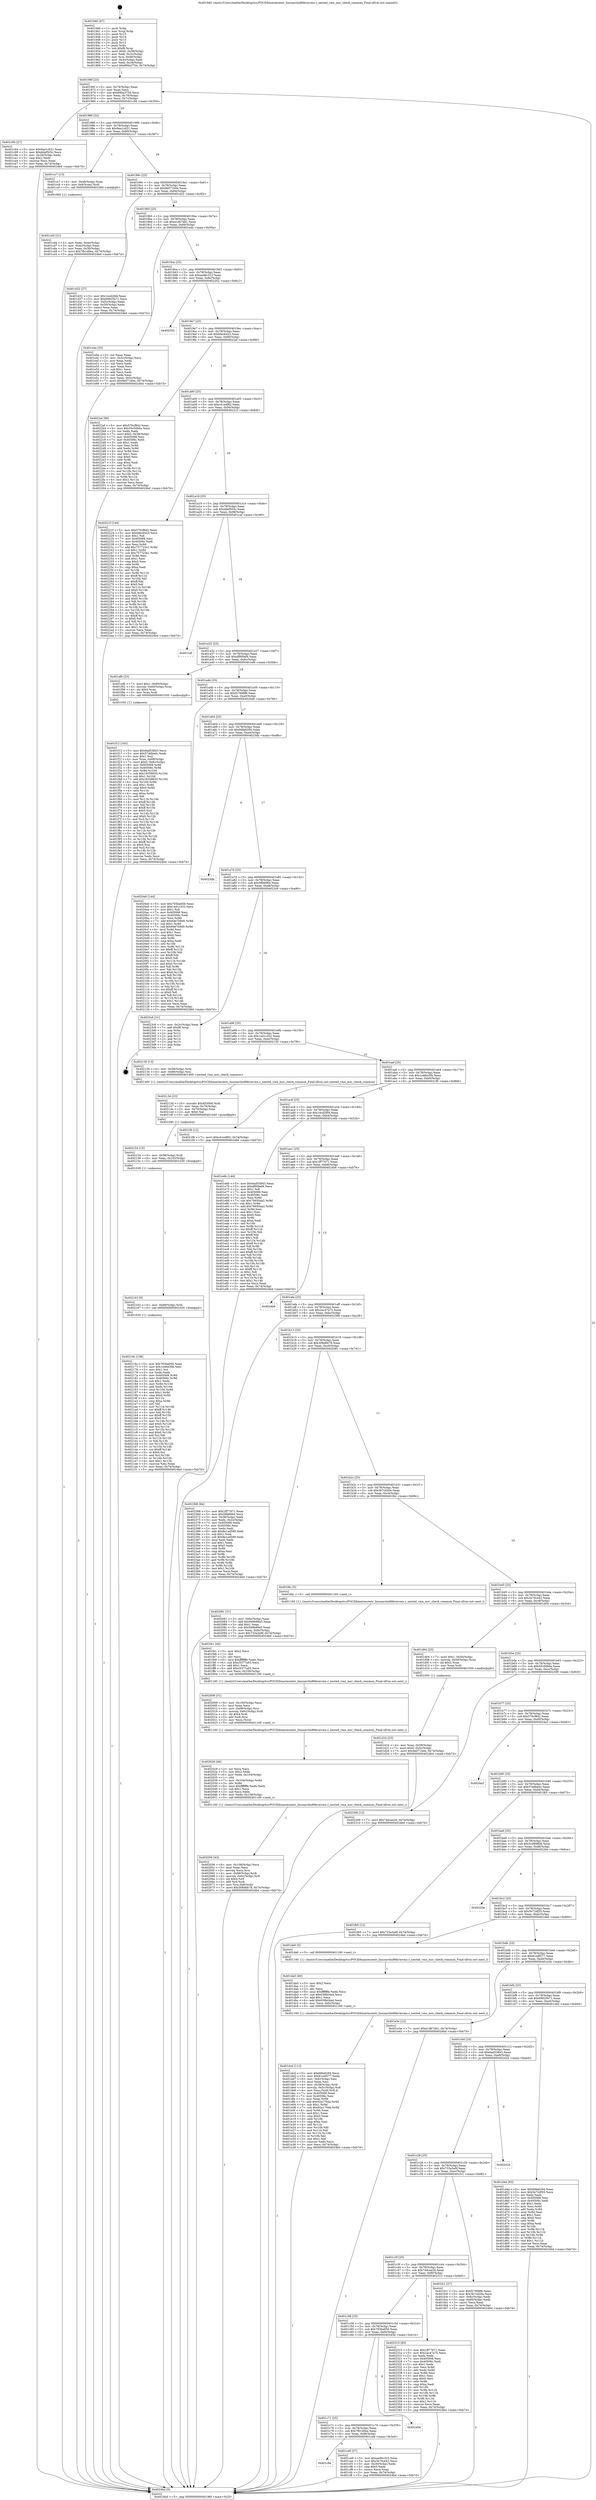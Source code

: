 digraph "0x401940" {
  label = "0x401940 (/mnt/c/Users/mathe/Desktop/tcc/POCII/binaries/extr_linuxarchx86kvmvmx.c_nested_vmx_msr_check_common_Final-ollvm.out::main(0))"
  labelloc = "t"
  node[shape=record]

  Entry [label="",width=0.3,height=0.3,shape=circle,fillcolor=black,style=filled]
  "0x40196f" [label="{
     0x40196f [23]\l
     | [instrs]\l
     &nbsp;&nbsp;0x40196f \<+3\>: mov -0x74(%rbp),%eax\l
     &nbsp;&nbsp;0x401972 \<+2\>: mov %eax,%ecx\l
     &nbsp;&nbsp;0x401974 \<+6\>: sub $0x890a3754,%ecx\l
     &nbsp;&nbsp;0x40197a \<+3\>: mov %eax,-0x78(%rbp)\l
     &nbsp;&nbsp;0x40197d \<+3\>: mov %ecx,-0x7c(%rbp)\l
     &nbsp;&nbsp;0x401980 \<+6\>: je 0000000000401c94 \<main+0x354\>\l
  }"]
  "0x401c94" [label="{
     0x401c94 [27]\l
     | [instrs]\l
     &nbsp;&nbsp;0x401c94 \<+5\>: mov $0x9aa1c621,%eax\l
     &nbsp;&nbsp;0x401c99 \<+5\>: mov $0xddef503c,%ecx\l
     &nbsp;&nbsp;0x401c9e \<+3\>: mov -0x34(%rbp),%edx\l
     &nbsp;&nbsp;0x401ca1 \<+3\>: cmp $0x2,%edx\l
     &nbsp;&nbsp;0x401ca4 \<+3\>: cmovne %ecx,%eax\l
     &nbsp;&nbsp;0x401ca7 \<+3\>: mov %eax,-0x74(%rbp)\l
     &nbsp;&nbsp;0x401caa \<+5\>: jmp 00000000004024bd \<main+0xb7d\>\l
  }"]
  "0x401986" [label="{
     0x401986 [22]\l
     | [instrs]\l
     &nbsp;&nbsp;0x401986 \<+5\>: jmp 000000000040198b \<main+0x4b\>\l
     &nbsp;&nbsp;0x40198b \<+3\>: mov -0x78(%rbp),%eax\l
     &nbsp;&nbsp;0x40198e \<+5\>: sub $0x9aa1c621,%eax\l
     &nbsp;&nbsp;0x401993 \<+3\>: mov %eax,-0x80(%rbp)\l
     &nbsp;&nbsp;0x401996 \<+6\>: je 0000000000401cc7 \<main+0x387\>\l
  }"]
  "0x4024bd" [label="{
     0x4024bd [5]\l
     | [instrs]\l
     &nbsp;&nbsp;0x4024bd \<+5\>: jmp 000000000040196f \<main+0x2f\>\l
  }"]
  "0x401940" [label="{
     0x401940 [47]\l
     | [instrs]\l
     &nbsp;&nbsp;0x401940 \<+1\>: push %rbp\l
     &nbsp;&nbsp;0x401941 \<+3\>: mov %rsp,%rbp\l
     &nbsp;&nbsp;0x401944 \<+2\>: push %r15\l
     &nbsp;&nbsp;0x401946 \<+2\>: push %r14\l
     &nbsp;&nbsp;0x401948 \<+2\>: push %r13\l
     &nbsp;&nbsp;0x40194a \<+2\>: push %r12\l
     &nbsp;&nbsp;0x40194c \<+1\>: push %rbx\l
     &nbsp;&nbsp;0x40194d \<+7\>: sub $0xf8,%rsp\l
     &nbsp;&nbsp;0x401954 \<+7\>: movl $0x0,-0x38(%rbp)\l
     &nbsp;&nbsp;0x40195b \<+3\>: mov %edi,-0x3c(%rbp)\l
     &nbsp;&nbsp;0x40195e \<+4\>: mov %rsi,-0x48(%rbp)\l
     &nbsp;&nbsp;0x401962 \<+3\>: mov -0x3c(%rbp),%edi\l
     &nbsp;&nbsp;0x401965 \<+3\>: mov %edi,-0x34(%rbp)\l
     &nbsp;&nbsp;0x401968 \<+7\>: movl $0x890a3754,-0x74(%rbp)\l
  }"]
  Exit [label="",width=0.3,height=0.3,shape=circle,fillcolor=black,style=filled,peripheries=2]
  "0x401cc7" [label="{
     0x401cc7 [13]\l
     | [instrs]\l
     &nbsp;&nbsp;0x401cc7 \<+4\>: mov -0x48(%rbp),%rax\l
     &nbsp;&nbsp;0x401ccb \<+4\>: mov 0x8(%rax),%rdi\l
     &nbsp;&nbsp;0x401ccf \<+5\>: call 0000000000401060 \<atoi@plt\>\l
     | [calls]\l
     &nbsp;&nbsp;0x401060 \{1\} (unknown)\l
  }"]
  "0x40199c" [label="{
     0x40199c [25]\l
     | [instrs]\l
     &nbsp;&nbsp;0x40199c \<+5\>: jmp 00000000004019a1 \<main+0x61\>\l
     &nbsp;&nbsp;0x4019a1 \<+3\>: mov -0x78(%rbp),%eax\l
     &nbsp;&nbsp;0x4019a4 \<+5\>: sub $0x9e071b0e,%eax\l
     &nbsp;&nbsp;0x4019a9 \<+6\>: mov %eax,-0x84(%rbp)\l
     &nbsp;&nbsp;0x4019af \<+6\>: je 0000000000401d32 \<main+0x3f2\>\l
  }"]
  "0x401cd4" [label="{
     0x401cd4 [21]\l
     | [instrs]\l
     &nbsp;&nbsp;0x401cd4 \<+3\>: mov %eax,-0x4c(%rbp)\l
     &nbsp;&nbsp;0x401cd7 \<+3\>: mov -0x4c(%rbp),%eax\l
     &nbsp;&nbsp;0x401cda \<+3\>: mov %eax,-0x30(%rbp)\l
     &nbsp;&nbsp;0x401cdd \<+7\>: movl $0x7fb1d9ea,-0x74(%rbp)\l
     &nbsp;&nbsp;0x401ce4 \<+5\>: jmp 00000000004024bd \<main+0xb7d\>\l
  }"]
  "0x40216c" [label="{
     0x40216c [138]\l
     | [instrs]\l
     &nbsp;&nbsp;0x40216c \<+5\>: mov $0x793ba656,%eax\l
     &nbsp;&nbsp;0x402171 \<+5\>: mov $0x1e46e30b,%esi\l
     &nbsp;&nbsp;0x402176 \<+2\>: mov $0x1,%cl\l
     &nbsp;&nbsp;0x402178 \<+2\>: xor %edx,%edx\l
     &nbsp;&nbsp;0x40217a \<+8\>: mov 0x405068,%r8d\l
     &nbsp;&nbsp;0x402182 \<+8\>: mov 0x40506c,%r9d\l
     &nbsp;&nbsp;0x40218a \<+3\>: sub $0x1,%edx\l
     &nbsp;&nbsp;0x40218d \<+3\>: mov %r8d,%r10d\l
     &nbsp;&nbsp;0x402190 \<+3\>: add %edx,%r10d\l
     &nbsp;&nbsp;0x402193 \<+4\>: imul %r10d,%r8d\l
     &nbsp;&nbsp;0x402197 \<+4\>: and $0x1,%r8d\l
     &nbsp;&nbsp;0x40219b \<+4\>: cmp $0x0,%r8d\l
     &nbsp;&nbsp;0x40219f \<+4\>: sete %r11b\l
     &nbsp;&nbsp;0x4021a3 \<+4\>: cmp $0xa,%r9d\l
     &nbsp;&nbsp;0x4021a7 \<+3\>: setl %bl\l
     &nbsp;&nbsp;0x4021aa \<+3\>: mov %r11b,%r14b\l
     &nbsp;&nbsp;0x4021ad \<+4\>: xor $0xff,%r14b\l
     &nbsp;&nbsp;0x4021b1 \<+3\>: mov %bl,%r15b\l
     &nbsp;&nbsp;0x4021b4 \<+4\>: xor $0xff,%r15b\l
     &nbsp;&nbsp;0x4021b8 \<+3\>: xor $0x0,%cl\l
     &nbsp;&nbsp;0x4021bb \<+3\>: mov %r14b,%r12b\l
     &nbsp;&nbsp;0x4021be \<+4\>: and $0x0,%r12b\l
     &nbsp;&nbsp;0x4021c2 \<+3\>: and %cl,%r11b\l
     &nbsp;&nbsp;0x4021c5 \<+3\>: mov %r15b,%r13b\l
     &nbsp;&nbsp;0x4021c8 \<+4\>: and $0x0,%r13b\l
     &nbsp;&nbsp;0x4021cc \<+2\>: and %cl,%bl\l
     &nbsp;&nbsp;0x4021ce \<+3\>: or %r11b,%r12b\l
     &nbsp;&nbsp;0x4021d1 \<+3\>: or %bl,%r13b\l
     &nbsp;&nbsp;0x4021d4 \<+3\>: xor %r13b,%r12b\l
     &nbsp;&nbsp;0x4021d7 \<+3\>: or %r15b,%r14b\l
     &nbsp;&nbsp;0x4021da \<+4\>: xor $0xff,%r14b\l
     &nbsp;&nbsp;0x4021de \<+3\>: or $0x0,%cl\l
     &nbsp;&nbsp;0x4021e1 \<+3\>: and %cl,%r14b\l
     &nbsp;&nbsp;0x4021e4 \<+3\>: or %r14b,%r12b\l
     &nbsp;&nbsp;0x4021e7 \<+4\>: test $0x1,%r12b\l
     &nbsp;&nbsp;0x4021eb \<+3\>: cmovne %esi,%eax\l
     &nbsp;&nbsp;0x4021ee \<+3\>: mov %eax,-0x74(%rbp)\l
     &nbsp;&nbsp;0x4021f1 \<+5\>: jmp 00000000004024bd \<main+0xb7d\>\l
  }"]
  "0x401d32" [label="{
     0x401d32 [27]\l
     | [instrs]\l
     &nbsp;&nbsp;0x401d32 \<+5\>: mov $0x1ecd2fd4,%eax\l
     &nbsp;&nbsp;0x401d37 \<+5\>: mov $0x69925b71,%ecx\l
     &nbsp;&nbsp;0x401d3c \<+3\>: mov -0x5c(%rbp),%edx\l
     &nbsp;&nbsp;0x401d3f \<+3\>: cmp -0x50(%rbp),%edx\l
     &nbsp;&nbsp;0x401d42 \<+3\>: cmovl %ecx,%eax\l
     &nbsp;&nbsp;0x401d45 \<+3\>: mov %eax,-0x74(%rbp)\l
     &nbsp;&nbsp;0x401d48 \<+5\>: jmp 00000000004024bd \<main+0xb7d\>\l
  }"]
  "0x4019b5" [label="{
     0x4019b5 [25]\l
     | [instrs]\l
     &nbsp;&nbsp;0x4019b5 \<+5\>: jmp 00000000004019ba \<main+0x7a\>\l
     &nbsp;&nbsp;0x4019ba \<+3\>: mov -0x78(%rbp),%eax\l
     &nbsp;&nbsp;0x4019bd \<+5\>: sub $0xa1d67dd1,%eax\l
     &nbsp;&nbsp;0x4019c2 \<+6\>: mov %eax,-0x88(%rbp)\l
     &nbsp;&nbsp;0x4019c8 \<+6\>: je 0000000000401e4a \<main+0x50a\>\l
  }"]
  "0x402163" [label="{
     0x402163 [9]\l
     | [instrs]\l
     &nbsp;&nbsp;0x402163 \<+4\>: mov -0x68(%rbp),%rdi\l
     &nbsp;&nbsp;0x402167 \<+5\>: call 0000000000401030 \<free@plt\>\l
     | [calls]\l
     &nbsp;&nbsp;0x401030 \{1\} (unknown)\l
  }"]
  "0x401e4a" [label="{
     0x401e4a [33]\l
     | [instrs]\l
     &nbsp;&nbsp;0x401e4a \<+2\>: xor %eax,%eax\l
     &nbsp;&nbsp;0x401e4c \<+3\>: mov -0x5c(%rbp),%ecx\l
     &nbsp;&nbsp;0x401e4f \<+2\>: mov %eax,%edx\l
     &nbsp;&nbsp;0x401e51 \<+2\>: sub %ecx,%edx\l
     &nbsp;&nbsp;0x401e53 \<+2\>: mov %eax,%ecx\l
     &nbsp;&nbsp;0x401e55 \<+3\>: sub $0x1,%ecx\l
     &nbsp;&nbsp;0x401e58 \<+2\>: add %ecx,%edx\l
     &nbsp;&nbsp;0x401e5a \<+2\>: sub %edx,%eax\l
     &nbsp;&nbsp;0x401e5c \<+3\>: mov %eax,-0x5c(%rbp)\l
     &nbsp;&nbsp;0x401e5f \<+7\>: movl $0x9e071b0e,-0x74(%rbp)\l
     &nbsp;&nbsp;0x401e66 \<+5\>: jmp 00000000004024bd \<main+0xb7d\>\l
  }"]
  "0x4019ce" [label="{
     0x4019ce [25]\l
     | [instrs]\l
     &nbsp;&nbsp;0x4019ce \<+5\>: jmp 00000000004019d3 \<main+0x93\>\l
     &nbsp;&nbsp;0x4019d3 \<+3\>: mov -0x78(%rbp),%eax\l
     &nbsp;&nbsp;0x4019d6 \<+5\>: sub $0xaa46c323,%eax\l
     &nbsp;&nbsp;0x4019db \<+6\>: mov %eax,-0x8c(%rbp)\l
     &nbsp;&nbsp;0x4019e1 \<+6\>: je 0000000000402202 \<main+0x8c2\>\l
  }"]
  "0x402154" [label="{
     0x402154 [15]\l
     | [instrs]\l
     &nbsp;&nbsp;0x402154 \<+4\>: mov -0x58(%rbp),%rdi\l
     &nbsp;&nbsp;0x402158 \<+6\>: mov %eax,-0x10c(%rbp)\l
     &nbsp;&nbsp;0x40215e \<+5\>: call 0000000000401030 \<free@plt\>\l
     | [calls]\l
     &nbsp;&nbsp;0x401030 \{1\} (unknown)\l
  }"]
  "0x402202" [label="{
     0x402202\l
  }", style=dashed]
  "0x4019e7" [label="{
     0x4019e7 [25]\l
     | [instrs]\l
     &nbsp;&nbsp;0x4019e7 \<+5\>: jmp 00000000004019ec \<main+0xac\>\l
     &nbsp;&nbsp;0x4019ec \<+3\>: mov -0x78(%rbp),%eax\l
     &nbsp;&nbsp;0x4019ef \<+5\>: sub $0xbfec6423,%eax\l
     &nbsp;&nbsp;0x4019f4 \<+6\>: mov %eax,-0x90(%rbp)\l
     &nbsp;&nbsp;0x4019fa \<+6\>: je 00000000004022af \<main+0x96f\>\l
  }"]
  "0x40213d" [label="{
     0x40213d [23]\l
     | [instrs]\l
     &nbsp;&nbsp;0x40213d \<+10\>: movabs $0x4030b6,%rdi\l
     &nbsp;&nbsp;0x402147 \<+3\>: mov %eax,-0x70(%rbp)\l
     &nbsp;&nbsp;0x40214a \<+3\>: mov -0x70(%rbp),%esi\l
     &nbsp;&nbsp;0x40214d \<+2\>: mov $0x0,%al\l
     &nbsp;&nbsp;0x40214f \<+5\>: call 0000000000401040 \<printf@plt\>\l
     | [calls]\l
     &nbsp;&nbsp;0x401040 \{1\} (unknown)\l
  }"]
  "0x4022af" [label="{
     0x4022af [90]\l
     | [instrs]\l
     &nbsp;&nbsp;0x4022af \<+5\>: mov $0x576cf842,%eax\l
     &nbsp;&nbsp;0x4022b4 \<+5\>: mov $0x55c50b6a,%ecx\l
     &nbsp;&nbsp;0x4022b9 \<+2\>: xor %edx,%edx\l
     &nbsp;&nbsp;0x4022bb \<+7\>: movl $0x0,-0x38(%rbp)\l
     &nbsp;&nbsp;0x4022c2 \<+7\>: mov 0x405068,%esi\l
     &nbsp;&nbsp;0x4022c9 \<+7\>: mov 0x40506c,%edi\l
     &nbsp;&nbsp;0x4022d0 \<+3\>: sub $0x1,%edx\l
     &nbsp;&nbsp;0x4022d3 \<+3\>: mov %esi,%r8d\l
     &nbsp;&nbsp;0x4022d6 \<+3\>: add %edx,%r8d\l
     &nbsp;&nbsp;0x4022d9 \<+4\>: imul %r8d,%esi\l
     &nbsp;&nbsp;0x4022dd \<+3\>: and $0x1,%esi\l
     &nbsp;&nbsp;0x4022e0 \<+3\>: cmp $0x0,%esi\l
     &nbsp;&nbsp;0x4022e3 \<+4\>: sete %r9b\l
     &nbsp;&nbsp;0x4022e7 \<+3\>: cmp $0xa,%edi\l
     &nbsp;&nbsp;0x4022ea \<+4\>: setl %r10b\l
     &nbsp;&nbsp;0x4022ee \<+3\>: mov %r9b,%r11b\l
     &nbsp;&nbsp;0x4022f1 \<+3\>: and %r10b,%r11b\l
     &nbsp;&nbsp;0x4022f4 \<+3\>: xor %r10b,%r9b\l
     &nbsp;&nbsp;0x4022f7 \<+3\>: or %r9b,%r11b\l
     &nbsp;&nbsp;0x4022fa \<+4\>: test $0x1,%r11b\l
     &nbsp;&nbsp;0x4022fe \<+3\>: cmovne %ecx,%eax\l
     &nbsp;&nbsp;0x402301 \<+3\>: mov %eax,-0x74(%rbp)\l
     &nbsp;&nbsp;0x402304 \<+5\>: jmp 00000000004024bd \<main+0xb7d\>\l
  }"]
  "0x401a00" [label="{
     0x401a00 [25]\l
     | [instrs]\l
     &nbsp;&nbsp;0x401a00 \<+5\>: jmp 0000000000401a05 \<main+0xc5\>\l
     &nbsp;&nbsp;0x401a05 \<+3\>: mov -0x78(%rbp),%eax\l
     &nbsp;&nbsp;0x401a08 \<+5\>: sub $0xc41edf62,%eax\l
     &nbsp;&nbsp;0x401a0d \<+6\>: mov %eax,-0x94(%rbp)\l
     &nbsp;&nbsp;0x401a13 \<+6\>: je 000000000040221f \<main+0x8df\>\l
  }"]
  "0x402056" [label="{
     0x402056 [43]\l
     | [instrs]\l
     &nbsp;&nbsp;0x402056 \<+6\>: mov -0x108(%rbp),%ecx\l
     &nbsp;&nbsp;0x40205c \<+3\>: imul %eax,%ecx\l
     &nbsp;&nbsp;0x40205f \<+3\>: movslq %ecx,%rsi\l
     &nbsp;&nbsp;0x402062 \<+4\>: mov -0x68(%rbp),%rdi\l
     &nbsp;&nbsp;0x402066 \<+4\>: movslq -0x6c(%rbp),%r9\l
     &nbsp;&nbsp;0x40206a \<+4\>: shl $0x4,%r9\l
     &nbsp;&nbsp;0x40206e \<+3\>: add %r9,%rdi\l
     &nbsp;&nbsp;0x402071 \<+4\>: mov %rsi,0x8(%rdi)\l
     &nbsp;&nbsp;0x402075 \<+7\>: movl $0x308d6b78,-0x74(%rbp)\l
     &nbsp;&nbsp;0x40207c \<+5\>: jmp 00000000004024bd \<main+0xb7d\>\l
  }"]
  "0x40221f" [label="{
     0x40221f [144]\l
     | [instrs]\l
     &nbsp;&nbsp;0x40221f \<+5\>: mov $0x576cf842,%eax\l
     &nbsp;&nbsp;0x402224 \<+5\>: mov $0xbfec6423,%ecx\l
     &nbsp;&nbsp;0x402229 \<+2\>: mov $0x1,%dl\l
     &nbsp;&nbsp;0x40222b \<+7\>: mov 0x405068,%esi\l
     &nbsp;&nbsp;0x402232 \<+7\>: mov 0x40506c,%edi\l
     &nbsp;&nbsp;0x402239 \<+3\>: mov %esi,%r8d\l
     &nbsp;&nbsp;0x40223c \<+7\>: add $0x757723e1,%r8d\l
     &nbsp;&nbsp;0x402243 \<+4\>: sub $0x1,%r8d\l
     &nbsp;&nbsp;0x402247 \<+7\>: sub $0x757723e1,%r8d\l
     &nbsp;&nbsp;0x40224e \<+4\>: imul %r8d,%esi\l
     &nbsp;&nbsp;0x402252 \<+3\>: and $0x1,%esi\l
     &nbsp;&nbsp;0x402255 \<+3\>: cmp $0x0,%esi\l
     &nbsp;&nbsp;0x402258 \<+4\>: sete %r9b\l
     &nbsp;&nbsp;0x40225c \<+3\>: cmp $0xa,%edi\l
     &nbsp;&nbsp;0x40225f \<+4\>: setl %r10b\l
     &nbsp;&nbsp;0x402263 \<+3\>: mov %r9b,%r11b\l
     &nbsp;&nbsp;0x402266 \<+4\>: xor $0xff,%r11b\l
     &nbsp;&nbsp;0x40226a \<+3\>: mov %r10b,%bl\l
     &nbsp;&nbsp;0x40226d \<+3\>: xor $0xff,%bl\l
     &nbsp;&nbsp;0x402270 \<+3\>: xor $0x0,%dl\l
     &nbsp;&nbsp;0x402273 \<+3\>: mov %r11b,%r14b\l
     &nbsp;&nbsp;0x402276 \<+4\>: and $0x0,%r14b\l
     &nbsp;&nbsp;0x40227a \<+3\>: and %dl,%r9b\l
     &nbsp;&nbsp;0x40227d \<+3\>: mov %bl,%r15b\l
     &nbsp;&nbsp;0x402280 \<+4\>: and $0x0,%r15b\l
     &nbsp;&nbsp;0x402284 \<+3\>: and %dl,%r10b\l
     &nbsp;&nbsp;0x402287 \<+3\>: or %r9b,%r14b\l
     &nbsp;&nbsp;0x40228a \<+3\>: or %r10b,%r15b\l
     &nbsp;&nbsp;0x40228d \<+3\>: xor %r15b,%r14b\l
     &nbsp;&nbsp;0x402290 \<+3\>: or %bl,%r11b\l
     &nbsp;&nbsp;0x402293 \<+4\>: xor $0xff,%r11b\l
     &nbsp;&nbsp;0x402297 \<+3\>: or $0x0,%dl\l
     &nbsp;&nbsp;0x40229a \<+3\>: and %dl,%r11b\l
     &nbsp;&nbsp;0x40229d \<+3\>: or %r11b,%r14b\l
     &nbsp;&nbsp;0x4022a0 \<+4\>: test $0x1,%r14b\l
     &nbsp;&nbsp;0x4022a4 \<+3\>: cmovne %ecx,%eax\l
     &nbsp;&nbsp;0x4022a7 \<+3\>: mov %eax,-0x74(%rbp)\l
     &nbsp;&nbsp;0x4022aa \<+5\>: jmp 00000000004024bd \<main+0xb7d\>\l
  }"]
  "0x401a19" [label="{
     0x401a19 [25]\l
     | [instrs]\l
     &nbsp;&nbsp;0x401a19 \<+5\>: jmp 0000000000401a1e \<main+0xde\>\l
     &nbsp;&nbsp;0x401a1e \<+3\>: mov -0x78(%rbp),%eax\l
     &nbsp;&nbsp;0x401a21 \<+5\>: sub $0xddef503c,%eax\l
     &nbsp;&nbsp;0x401a26 \<+6\>: mov %eax,-0x98(%rbp)\l
     &nbsp;&nbsp;0x401a2c \<+6\>: je 0000000000401caf \<main+0x36f\>\l
  }"]
  "0x402028" [label="{
     0x402028 [46]\l
     | [instrs]\l
     &nbsp;&nbsp;0x402028 \<+2\>: xor %ecx,%ecx\l
     &nbsp;&nbsp;0x40202a \<+5\>: mov $0x2,%edx\l
     &nbsp;&nbsp;0x40202f \<+6\>: mov %edx,-0x104(%rbp)\l
     &nbsp;&nbsp;0x402035 \<+1\>: cltd\l
     &nbsp;&nbsp;0x402036 \<+7\>: mov -0x104(%rbp),%r8d\l
     &nbsp;&nbsp;0x40203d \<+3\>: idiv %r8d\l
     &nbsp;&nbsp;0x402040 \<+6\>: imul $0xfffffffe,%edx,%edx\l
     &nbsp;&nbsp;0x402046 \<+3\>: sub $0x1,%ecx\l
     &nbsp;&nbsp;0x402049 \<+2\>: sub %ecx,%edx\l
     &nbsp;&nbsp;0x40204b \<+6\>: mov %edx,-0x108(%rbp)\l
     &nbsp;&nbsp;0x402051 \<+5\>: call 0000000000401160 \<next_i\>\l
     | [calls]\l
     &nbsp;&nbsp;0x401160 \{1\} (/mnt/c/Users/mathe/Desktop/tcc/POCII/binaries/extr_linuxarchx86kvmvmx.c_nested_vmx_msr_check_common_Final-ollvm.out::next_i)\l
  }"]
  "0x401caf" [label="{
     0x401caf\l
  }", style=dashed]
  "0x401a32" [label="{
     0x401a32 [25]\l
     | [instrs]\l
     &nbsp;&nbsp;0x401a32 \<+5\>: jmp 0000000000401a37 \<main+0xf7\>\l
     &nbsp;&nbsp;0x401a37 \<+3\>: mov -0x78(%rbp),%eax\l
     &nbsp;&nbsp;0x401a3a \<+5\>: sub $0xdf90bef4,%eax\l
     &nbsp;&nbsp;0x401a3f \<+6\>: mov %eax,-0x9c(%rbp)\l
     &nbsp;&nbsp;0x401a45 \<+6\>: je 0000000000401efb \<main+0x5bb\>\l
  }"]
  "0x402009" [label="{
     0x402009 [31]\l
     | [instrs]\l
     &nbsp;&nbsp;0x402009 \<+6\>: mov -0x100(%rbp),%ecx\l
     &nbsp;&nbsp;0x40200f \<+3\>: imul %eax,%ecx\l
     &nbsp;&nbsp;0x402012 \<+4\>: mov -0x68(%rbp),%rsi\l
     &nbsp;&nbsp;0x402016 \<+4\>: movslq -0x6c(%rbp),%rdi\l
     &nbsp;&nbsp;0x40201a \<+4\>: shl $0x4,%rdi\l
     &nbsp;&nbsp;0x40201e \<+3\>: add %rdi,%rsi\l
     &nbsp;&nbsp;0x402021 \<+2\>: mov %ecx,(%rsi)\l
     &nbsp;&nbsp;0x402023 \<+5\>: call 0000000000401160 \<next_i\>\l
     | [calls]\l
     &nbsp;&nbsp;0x401160 \{1\} (/mnt/c/Users/mathe/Desktop/tcc/POCII/binaries/extr_linuxarchx86kvmvmx.c_nested_vmx_msr_check_common_Final-ollvm.out::next_i)\l
  }"]
  "0x401efb" [label="{
     0x401efb [23]\l
     | [instrs]\l
     &nbsp;&nbsp;0x401efb \<+7\>: movl $0x1,-0x60(%rbp)\l
     &nbsp;&nbsp;0x401f02 \<+4\>: movslq -0x60(%rbp),%rax\l
     &nbsp;&nbsp;0x401f06 \<+4\>: shl $0x4,%rax\l
     &nbsp;&nbsp;0x401f0a \<+3\>: mov %rax,%rdi\l
     &nbsp;&nbsp;0x401f0d \<+5\>: call 0000000000401050 \<malloc@plt\>\l
     | [calls]\l
     &nbsp;&nbsp;0x401050 \{1\} (unknown)\l
  }"]
  "0x401a4b" [label="{
     0x401a4b [25]\l
     | [instrs]\l
     &nbsp;&nbsp;0x401a4b \<+5\>: jmp 0000000000401a50 \<main+0x110\>\l
     &nbsp;&nbsp;0x401a50 \<+3\>: mov -0x78(%rbp),%eax\l
     &nbsp;&nbsp;0x401a53 \<+5\>: sub $0xf27698f6,%eax\l
     &nbsp;&nbsp;0x401a58 \<+6\>: mov %eax,-0xa0(%rbp)\l
     &nbsp;&nbsp;0x401a5e \<+6\>: je 00000000004020a0 \<main+0x760\>\l
  }"]
  "0x401fe1" [label="{
     0x401fe1 [40]\l
     | [instrs]\l
     &nbsp;&nbsp;0x401fe1 \<+5\>: mov $0x2,%ecx\l
     &nbsp;&nbsp;0x401fe6 \<+1\>: cltd\l
     &nbsp;&nbsp;0x401fe7 \<+2\>: idiv %ecx\l
     &nbsp;&nbsp;0x401fe9 \<+6\>: imul $0xfffffffe,%edx,%ecx\l
     &nbsp;&nbsp;0x401fef \<+6\>: sub $0xc5377a93,%ecx\l
     &nbsp;&nbsp;0x401ff5 \<+3\>: add $0x1,%ecx\l
     &nbsp;&nbsp;0x401ff8 \<+6\>: add $0xc5377a93,%ecx\l
     &nbsp;&nbsp;0x401ffe \<+6\>: mov %ecx,-0x100(%rbp)\l
     &nbsp;&nbsp;0x402004 \<+5\>: call 0000000000401160 \<next_i\>\l
     | [calls]\l
     &nbsp;&nbsp;0x401160 \{1\} (/mnt/c/Users/mathe/Desktop/tcc/POCII/binaries/extr_linuxarchx86kvmvmx.c_nested_vmx_msr_check_common_Final-ollvm.out::next_i)\l
  }"]
  "0x4020a0" [label="{
     0x4020a0 [144]\l
     | [instrs]\l
     &nbsp;&nbsp;0x4020a0 \<+5\>: mov $0x793ba656,%eax\l
     &nbsp;&nbsp;0x4020a5 \<+5\>: mov $0x1ad1c332,%ecx\l
     &nbsp;&nbsp;0x4020aa \<+2\>: mov $0x1,%dl\l
     &nbsp;&nbsp;0x4020ac \<+7\>: mov 0x405068,%esi\l
     &nbsp;&nbsp;0x4020b3 \<+7\>: mov 0x40506c,%edi\l
     &nbsp;&nbsp;0x4020ba \<+3\>: mov %esi,%r8d\l
     &nbsp;&nbsp;0x4020bd \<+7\>: add $0x64e7b9d0,%r8d\l
     &nbsp;&nbsp;0x4020c4 \<+4\>: sub $0x1,%r8d\l
     &nbsp;&nbsp;0x4020c8 \<+7\>: sub $0x64e7b9d0,%r8d\l
     &nbsp;&nbsp;0x4020cf \<+4\>: imul %r8d,%esi\l
     &nbsp;&nbsp;0x4020d3 \<+3\>: and $0x1,%esi\l
     &nbsp;&nbsp;0x4020d6 \<+3\>: cmp $0x0,%esi\l
     &nbsp;&nbsp;0x4020d9 \<+4\>: sete %r9b\l
     &nbsp;&nbsp;0x4020dd \<+3\>: cmp $0xa,%edi\l
     &nbsp;&nbsp;0x4020e0 \<+4\>: setl %r10b\l
     &nbsp;&nbsp;0x4020e4 \<+3\>: mov %r9b,%r11b\l
     &nbsp;&nbsp;0x4020e7 \<+4\>: xor $0xff,%r11b\l
     &nbsp;&nbsp;0x4020eb \<+3\>: mov %r10b,%bl\l
     &nbsp;&nbsp;0x4020ee \<+3\>: xor $0xff,%bl\l
     &nbsp;&nbsp;0x4020f1 \<+3\>: xor $0x0,%dl\l
     &nbsp;&nbsp;0x4020f4 \<+3\>: mov %r11b,%r14b\l
     &nbsp;&nbsp;0x4020f7 \<+4\>: and $0x0,%r14b\l
     &nbsp;&nbsp;0x4020fb \<+3\>: and %dl,%r9b\l
     &nbsp;&nbsp;0x4020fe \<+3\>: mov %bl,%r15b\l
     &nbsp;&nbsp;0x402101 \<+4\>: and $0x0,%r15b\l
     &nbsp;&nbsp;0x402105 \<+3\>: and %dl,%r10b\l
     &nbsp;&nbsp;0x402108 \<+3\>: or %r9b,%r14b\l
     &nbsp;&nbsp;0x40210b \<+3\>: or %r10b,%r15b\l
     &nbsp;&nbsp;0x40210e \<+3\>: xor %r15b,%r14b\l
     &nbsp;&nbsp;0x402111 \<+3\>: or %bl,%r11b\l
     &nbsp;&nbsp;0x402114 \<+4\>: xor $0xff,%r11b\l
     &nbsp;&nbsp;0x402118 \<+3\>: or $0x0,%dl\l
     &nbsp;&nbsp;0x40211b \<+3\>: and %dl,%r11b\l
     &nbsp;&nbsp;0x40211e \<+3\>: or %r11b,%r14b\l
     &nbsp;&nbsp;0x402121 \<+4\>: test $0x1,%r14b\l
     &nbsp;&nbsp;0x402125 \<+3\>: cmovne %ecx,%eax\l
     &nbsp;&nbsp;0x402128 \<+3\>: mov %eax,-0x74(%rbp)\l
     &nbsp;&nbsp;0x40212b \<+5\>: jmp 00000000004024bd \<main+0xb7d\>\l
  }"]
  "0x401a64" [label="{
     0x401a64 [25]\l
     | [instrs]\l
     &nbsp;&nbsp;0x401a64 \<+5\>: jmp 0000000000401a69 \<main+0x129\>\l
     &nbsp;&nbsp;0x401a69 \<+3\>: mov -0x78(%rbp),%eax\l
     &nbsp;&nbsp;0x401a6c \<+5\>: sub $0xfd9a6294,%eax\l
     &nbsp;&nbsp;0x401a71 \<+6\>: mov %eax,-0xa4(%rbp)\l
     &nbsp;&nbsp;0x401a77 \<+6\>: je 00000000004023db \<main+0xa9b\>\l
  }"]
  "0x401f12" [label="{
     0x401f12 [163]\l
     | [instrs]\l
     &nbsp;&nbsp;0x401f12 \<+5\>: mov $0x6ad53843,%ecx\l
     &nbsp;&nbsp;0x401f17 \<+5\>: mov $0x57ddbedc,%edx\l
     &nbsp;&nbsp;0x401f1c \<+3\>: mov $0x1,%sil\l
     &nbsp;&nbsp;0x401f1f \<+4\>: mov %rax,-0x68(%rbp)\l
     &nbsp;&nbsp;0x401f23 \<+7\>: movl $0x0,-0x6c(%rbp)\l
     &nbsp;&nbsp;0x401f2a \<+8\>: mov 0x405068,%r8d\l
     &nbsp;&nbsp;0x401f32 \<+8\>: mov 0x40506c,%r9d\l
     &nbsp;&nbsp;0x401f3a \<+3\>: mov %r8d,%r10d\l
     &nbsp;&nbsp;0x401f3d \<+7\>: sub $0x18358655,%r10d\l
     &nbsp;&nbsp;0x401f44 \<+4\>: sub $0x1,%r10d\l
     &nbsp;&nbsp;0x401f48 \<+7\>: add $0x18358655,%r10d\l
     &nbsp;&nbsp;0x401f4f \<+4\>: imul %r10d,%r8d\l
     &nbsp;&nbsp;0x401f53 \<+4\>: and $0x1,%r8d\l
     &nbsp;&nbsp;0x401f57 \<+4\>: cmp $0x0,%r8d\l
     &nbsp;&nbsp;0x401f5b \<+4\>: sete %r11b\l
     &nbsp;&nbsp;0x401f5f \<+4\>: cmp $0xa,%r9d\l
     &nbsp;&nbsp;0x401f63 \<+3\>: setl %bl\l
     &nbsp;&nbsp;0x401f66 \<+3\>: mov %r11b,%r14b\l
     &nbsp;&nbsp;0x401f69 \<+4\>: xor $0xff,%r14b\l
     &nbsp;&nbsp;0x401f6d \<+3\>: mov %bl,%r15b\l
     &nbsp;&nbsp;0x401f70 \<+4\>: xor $0xff,%r15b\l
     &nbsp;&nbsp;0x401f74 \<+4\>: xor $0x0,%sil\l
     &nbsp;&nbsp;0x401f78 \<+3\>: mov %r14b,%r12b\l
     &nbsp;&nbsp;0x401f7b \<+4\>: and $0x0,%r12b\l
     &nbsp;&nbsp;0x401f7f \<+3\>: and %sil,%r11b\l
     &nbsp;&nbsp;0x401f82 \<+3\>: mov %r15b,%r13b\l
     &nbsp;&nbsp;0x401f85 \<+4\>: and $0x0,%r13b\l
     &nbsp;&nbsp;0x401f89 \<+3\>: and %sil,%bl\l
     &nbsp;&nbsp;0x401f8c \<+3\>: or %r11b,%r12b\l
     &nbsp;&nbsp;0x401f8f \<+3\>: or %bl,%r13b\l
     &nbsp;&nbsp;0x401f92 \<+3\>: xor %r13b,%r12b\l
     &nbsp;&nbsp;0x401f95 \<+3\>: or %r15b,%r14b\l
     &nbsp;&nbsp;0x401f98 \<+4\>: xor $0xff,%r14b\l
     &nbsp;&nbsp;0x401f9c \<+4\>: or $0x0,%sil\l
     &nbsp;&nbsp;0x401fa0 \<+3\>: and %sil,%r14b\l
     &nbsp;&nbsp;0x401fa3 \<+3\>: or %r14b,%r12b\l
     &nbsp;&nbsp;0x401fa6 \<+4\>: test $0x1,%r12b\l
     &nbsp;&nbsp;0x401faa \<+3\>: cmovne %edx,%ecx\l
     &nbsp;&nbsp;0x401fad \<+3\>: mov %ecx,-0x74(%rbp)\l
     &nbsp;&nbsp;0x401fb0 \<+5\>: jmp 00000000004024bd \<main+0xb7d\>\l
  }"]
  "0x4023db" [label="{
     0x4023db\l
  }", style=dashed]
  "0x401a7d" [label="{
     0x401a7d [25]\l
     | [instrs]\l
     &nbsp;&nbsp;0x401a7d \<+5\>: jmp 0000000000401a82 \<main+0x142\>\l
     &nbsp;&nbsp;0x401a82 \<+3\>: mov -0x78(%rbp),%eax\l
     &nbsp;&nbsp;0x401a85 \<+5\>: sub $0x58b6964,%eax\l
     &nbsp;&nbsp;0x401a8a \<+6\>: mov %eax,-0xa8(%rbp)\l
     &nbsp;&nbsp;0x401a90 \<+6\>: je 00000000004023c6 \<main+0xa86\>\l
  }"]
  "0x401dcd" [label="{
     0x401dcd [113]\l
     | [instrs]\l
     &nbsp;&nbsp;0x401dcd \<+5\>: mov $0xfd9a6294,%ecx\l
     &nbsp;&nbsp;0x401dd2 \<+5\>: mov $0x61edf277,%edx\l
     &nbsp;&nbsp;0x401dd7 \<+6\>: mov -0xfc(%rbp),%esi\l
     &nbsp;&nbsp;0x401ddd \<+3\>: imul %eax,%esi\l
     &nbsp;&nbsp;0x401de0 \<+4\>: mov -0x58(%rbp),%rdi\l
     &nbsp;&nbsp;0x401de4 \<+4\>: movslq -0x5c(%rbp),%r8\l
     &nbsp;&nbsp;0x401de8 \<+4\>: mov %esi,(%rdi,%r8,4)\l
     &nbsp;&nbsp;0x401dec \<+7\>: mov 0x405068,%eax\l
     &nbsp;&nbsp;0x401df3 \<+7\>: mov 0x40506c,%esi\l
     &nbsp;&nbsp;0x401dfa \<+3\>: mov %eax,%r9d\l
     &nbsp;&nbsp;0x401dfd \<+7\>: add $0x92a170da,%r9d\l
     &nbsp;&nbsp;0x401e04 \<+4\>: sub $0x1,%r9d\l
     &nbsp;&nbsp;0x401e08 \<+7\>: sub $0x92a170da,%r9d\l
     &nbsp;&nbsp;0x401e0f \<+4\>: imul %r9d,%eax\l
     &nbsp;&nbsp;0x401e13 \<+3\>: and $0x1,%eax\l
     &nbsp;&nbsp;0x401e16 \<+3\>: cmp $0x0,%eax\l
     &nbsp;&nbsp;0x401e19 \<+4\>: sete %r10b\l
     &nbsp;&nbsp;0x401e1d \<+3\>: cmp $0xa,%esi\l
     &nbsp;&nbsp;0x401e20 \<+4\>: setl %r11b\l
     &nbsp;&nbsp;0x401e24 \<+3\>: mov %r10b,%bl\l
     &nbsp;&nbsp;0x401e27 \<+3\>: and %r11b,%bl\l
     &nbsp;&nbsp;0x401e2a \<+3\>: xor %r11b,%r10b\l
     &nbsp;&nbsp;0x401e2d \<+3\>: or %r10b,%bl\l
     &nbsp;&nbsp;0x401e30 \<+3\>: test $0x1,%bl\l
     &nbsp;&nbsp;0x401e33 \<+3\>: cmovne %edx,%ecx\l
     &nbsp;&nbsp;0x401e36 \<+3\>: mov %ecx,-0x74(%rbp)\l
     &nbsp;&nbsp;0x401e39 \<+5\>: jmp 00000000004024bd \<main+0xb7d\>\l
  }"]
  "0x4023c6" [label="{
     0x4023c6 [21]\l
     | [instrs]\l
     &nbsp;&nbsp;0x4023c6 \<+3\>: mov -0x2c(%rbp),%eax\l
     &nbsp;&nbsp;0x4023c9 \<+7\>: add $0xf8,%rsp\l
     &nbsp;&nbsp;0x4023d0 \<+1\>: pop %rbx\l
     &nbsp;&nbsp;0x4023d1 \<+2\>: pop %r12\l
     &nbsp;&nbsp;0x4023d3 \<+2\>: pop %r13\l
     &nbsp;&nbsp;0x4023d5 \<+2\>: pop %r14\l
     &nbsp;&nbsp;0x4023d7 \<+2\>: pop %r15\l
     &nbsp;&nbsp;0x4023d9 \<+1\>: pop %rbp\l
     &nbsp;&nbsp;0x4023da \<+1\>: ret\l
  }"]
  "0x401a96" [label="{
     0x401a96 [25]\l
     | [instrs]\l
     &nbsp;&nbsp;0x401a96 \<+5\>: jmp 0000000000401a9b \<main+0x15b\>\l
     &nbsp;&nbsp;0x401a9b \<+3\>: mov -0x78(%rbp),%eax\l
     &nbsp;&nbsp;0x401a9e \<+5\>: sub $0x1ad1c332,%eax\l
     &nbsp;&nbsp;0x401aa3 \<+6\>: mov %eax,-0xac(%rbp)\l
     &nbsp;&nbsp;0x401aa9 \<+6\>: je 0000000000402130 \<main+0x7f0\>\l
  }"]
  "0x401da5" [label="{
     0x401da5 [40]\l
     | [instrs]\l
     &nbsp;&nbsp;0x401da5 \<+5\>: mov $0x2,%ecx\l
     &nbsp;&nbsp;0x401daa \<+1\>: cltd\l
     &nbsp;&nbsp;0x401dab \<+2\>: idiv %ecx\l
     &nbsp;&nbsp;0x401dad \<+6\>: imul $0xfffffffe,%edx,%ecx\l
     &nbsp;&nbsp;0x401db3 \<+6\>: sub $0x639b04a4,%ecx\l
     &nbsp;&nbsp;0x401db9 \<+3\>: add $0x1,%ecx\l
     &nbsp;&nbsp;0x401dbc \<+6\>: add $0x639b04a4,%ecx\l
     &nbsp;&nbsp;0x401dc2 \<+6\>: mov %ecx,-0xfc(%rbp)\l
     &nbsp;&nbsp;0x401dc8 \<+5\>: call 0000000000401160 \<next_i\>\l
     | [calls]\l
     &nbsp;&nbsp;0x401160 \{1\} (/mnt/c/Users/mathe/Desktop/tcc/POCII/binaries/extr_linuxarchx86kvmvmx.c_nested_vmx_msr_check_common_Final-ollvm.out::next_i)\l
  }"]
  "0x402130" [label="{
     0x402130 [13]\l
     | [instrs]\l
     &nbsp;&nbsp;0x402130 \<+4\>: mov -0x58(%rbp),%rdi\l
     &nbsp;&nbsp;0x402134 \<+4\>: mov -0x68(%rbp),%rsi\l
     &nbsp;&nbsp;0x402138 \<+5\>: call 0000000000401400 \<nested_vmx_msr_check_common\>\l
     | [calls]\l
     &nbsp;&nbsp;0x401400 \{1\} (/mnt/c/Users/mathe/Desktop/tcc/POCII/binaries/extr_linuxarchx86kvmvmx.c_nested_vmx_msr_check_common_Final-ollvm.out::nested_vmx_msr_check_common)\l
  }"]
  "0x401aaf" [label="{
     0x401aaf [25]\l
     | [instrs]\l
     &nbsp;&nbsp;0x401aaf \<+5\>: jmp 0000000000401ab4 \<main+0x174\>\l
     &nbsp;&nbsp;0x401ab4 \<+3\>: mov -0x78(%rbp),%eax\l
     &nbsp;&nbsp;0x401ab7 \<+5\>: sub $0x1e46e30b,%eax\l
     &nbsp;&nbsp;0x401abc \<+6\>: mov %eax,-0xb0(%rbp)\l
     &nbsp;&nbsp;0x401ac2 \<+6\>: je 00000000004021f6 \<main+0x8b6\>\l
  }"]
  "0x401d1b" [label="{
     0x401d1b [23]\l
     | [instrs]\l
     &nbsp;&nbsp;0x401d1b \<+4\>: mov %rax,-0x58(%rbp)\l
     &nbsp;&nbsp;0x401d1f \<+7\>: movl $0x0,-0x5c(%rbp)\l
     &nbsp;&nbsp;0x401d26 \<+7\>: movl $0x9e071b0e,-0x74(%rbp)\l
     &nbsp;&nbsp;0x401d2d \<+5\>: jmp 00000000004024bd \<main+0xb7d\>\l
  }"]
  "0x4021f6" [label="{
     0x4021f6 [12]\l
     | [instrs]\l
     &nbsp;&nbsp;0x4021f6 \<+7\>: movl $0xc41edf62,-0x74(%rbp)\l
     &nbsp;&nbsp;0x4021fd \<+5\>: jmp 00000000004024bd \<main+0xb7d\>\l
  }"]
  "0x401ac8" [label="{
     0x401ac8 [25]\l
     | [instrs]\l
     &nbsp;&nbsp;0x401ac8 \<+5\>: jmp 0000000000401acd \<main+0x18d\>\l
     &nbsp;&nbsp;0x401acd \<+3\>: mov -0x78(%rbp),%eax\l
     &nbsp;&nbsp;0x401ad0 \<+5\>: sub $0x1ecd2fd4,%eax\l
     &nbsp;&nbsp;0x401ad5 \<+6\>: mov %eax,-0xb4(%rbp)\l
     &nbsp;&nbsp;0x401adb \<+6\>: je 0000000000401e6b \<main+0x52b\>\l
  }"]
  "0x401c8a" [label="{
     0x401c8a\l
  }", style=dashed]
  "0x401e6b" [label="{
     0x401e6b [144]\l
     | [instrs]\l
     &nbsp;&nbsp;0x401e6b \<+5\>: mov $0x6ad53843,%eax\l
     &nbsp;&nbsp;0x401e70 \<+5\>: mov $0xdf90bef4,%ecx\l
     &nbsp;&nbsp;0x401e75 \<+2\>: mov $0x1,%dl\l
     &nbsp;&nbsp;0x401e77 \<+7\>: mov 0x405068,%esi\l
     &nbsp;&nbsp;0x401e7e \<+7\>: mov 0x40506c,%edi\l
     &nbsp;&nbsp;0x401e85 \<+3\>: mov %esi,%r8d\l
     &nbsp;&nbsp;0x401e88 \<+7\>: sub $0x76650aa2,%r8d\l
     &nbsp;&nbsp;0x401e8f \<+4\>: sub $0x1,%r8d\l
     &nbsp;&nbsp;0x401e93 \<+7\>: add $0x76650aa2,%r8d\l
     &nbsp;&nbsp;0x401e9a \<+4\>: imul %r8d,%esi\l
     &nbsp;&nbsp;0x401e9e \<+3\>: and $0x1,%esi\l
     &nbsp;&nbsp;0x401ea1 \<+3\>: cmp $0x0,%esi\l
     &nbsp;&nbsp;0x401ea4 \<+4\>: sete %r9b\l
     &nbsp;&nbsp;0x401ea8 \<+3\>: cmp $0xa,%edi\l
     &nbsp;&nbsp;0x401eab \<+4\>: setl %r10b\l
     &nbsp;&nbsp;0x401eaf \<+3\>: mov %r9b,%r11b\l
     &nbsp;&nbsp;0x401eb2 \<+4\>: xor $0xff,%r11b\l
     &nbsp;&nbsp;0x401eb6 \<+3\>: mov %r10b,%bl\l
     &nbsp;&nbsp;0x401eb9 \<+3\>: xor $0xff,%bl\l
     &nbsp;&nbsp;0x401ebc \<+3\>: xor $0x1,%dl\l
     &nbsp;&nbsp;0x401ebf \<+3\>: mov %r11b,%r14b\l
     &nbsp;&nbsp;0x401ec2 \<+4\>: and $0xff,%r14b\l
     &nbsp;&nbsp;0x401ec6 \<+3\>: and %dl,%r9b\l
     &nbsp;&nbsp;0x401ec9 \<+3\>: mov %bl,%r15b\l
     &nbsp;&nbsp;0x401ecc \<+4\>: and $0xff,%r15b\l
     &nbsp;&nbsp;0x401ed0 \<+3\>: and %dl,%r10b\l
     &nbsp;&nbsp;0x401ed3 \<+3\>: or %r9b,%r14b\l
     &nbsp;&nbsp;0x401ed6 \<+3\>: or %r10b,%r15b\l
     &nbsp;&nbsp;0x401ed9 \<+3\>: xor %r15b,%r14b\l
     &nbsp;&nbsp;0x401edc \<+3\>: or %bl,%r11b\l
     &nbsp;&nbsp;0x401edf \<+4\>: xor $0xff,%r11b\l
     &nbsp;&nbsp;0x401ee3 \<+3\>: or $0x1,%dl\l
     &nbsp;&nbsp;0x401ee6 \<+3\>: and %dl,%r11b\l
     &nbsp;&nbsp;0x401ee9 \<+3\>: or %r11b,%r14b\l
     &nbsp;&nbsp;0x401eec \<+4\>: test $0x1,%r14b\l
     &nbsp;&nbsp;0x401ef0 \<+3\>: cmovne %ecx,%eax\l
     &nbsp;&nbsp;0x401ef3 \<+3\>: mov %eax,-0x74(%rbp)\l
     &nbsp;&nbsp;0x401ef6 \<+5\>: jmp 00000000004024bd \<main+0xb7d\>\l
  }"]
  "0x401ae1" [label="{
     0x401ae1 [25]\l
     | [instrs]\l
     &nbsp;&nbsp;0x401ae1 \<+5\>: jmp 0000000000401ae6 \<main+0x1a6\>\l
     &nbsp;&nbsp;0x401ae6 \<+3\>: mov -0x78(%rbp),%eax\l
     &nbsp;&nbsp;0x401ae9 \<+5\>: sub $0x1ff77671,%eax\l
     &nbsp;&nbsp;0x401aee \<+6\>: mov %eax,-0xb8(%rbp)\l
     &nbsp;&nbsp;0x401af4 \<+6\>: je 00000000004024b6 \<main+0xb76\>\l
  }"]
  "0x401ce9" [label="{
     0x401ce9 [27]\l
     | [instrs]\l
     &nbsp;&nbsp;0x401ce9 \<+5\>: mov $0xaa46c323,%eax\l
     &nbsp;&nbsp;0x401cee \<+5\>: mov $0x3e70ce42,%ecx\l
     &nbsp;&nbsp;0x401cf3 \<+3\>: mov -0x30(%rbp),%edx\l
     &nbsp;&nbsp;0x401cf6 \<+3\>: cmp $0x0,%edx\l
     &nbsp;&nbsp;0x401cf9 \<+3\>: cmove %ecx,%eax\l
     &nbsp;&nbsp;0x401cfc \<+3\>: mov %eax,-0x74(%rbp)\l
     &nbsp;&nbsp;0x401cff \<+5\>: jmp 00000000004024bd \<main+0xb7d\>\l
  }"]
  "0x4024b6" [label="{
     0x4024b6\l
  }", style=dashed]
  "0x401afa" [label="{
     0x401afa [25]\l
     | [instrs]\l
     &nbsp;&nbsp;0x401afa \<+5\>: jmp 0000000000401aff \<main+0x1bf\>\l
     &nbsp;&nbsp;0x401aff \<+3\>: mov -0x78(%rbp),%eax\l
     &nbsp;&nbsp;0x401b02 \<+5\>: sub $0x2ac47a75,%eax\l
     &nbsp;&nbsp;0x401b07 \<+6\>: mov %eax,-0xbc(%rbp)\l
     &nbsp;&nbsp;0x401b0d \<+6\>: je 0000000000402368 \<main+0xa28\>\l
  }"]
  "0x401c71" [label="{
     0x401c71 [25]\l
     | [instrs]\l
     &nbsp;&nbsp;0x401c71 \<+5\>: jmp 0000000000401c76 \<main+0x336\>\l
     &nbsp;&nbsp;0x401c76 \<+3\>: mov -0x78(%rbp),%eax\l
     &nbsp;&nbsp;0x401c79 \<+5\>: sub $0x7fb1d9ea,%eax\l
     &nbsp;&nbsp;0x401c7e \<+6\>: mov %eax,-0xf8(%rbp)\l
     &nbsp;&nbsp;0x401c84 \<+6\>: je 0000000000401ce9 \<main+0x3a9\>\l
  }"]
  "0x402368" [label="{
     0x402368 [94]\l
     | [instrs]\l
     &nbsp;&nbsp;0x402368 \<+5\>: mov $0x1ff77671,%eax\l
     &nbsp;&nbsp;0x40236d \<+5\>: mov $0x58b6964,%ecx\l
     &nbsp;&nbsp;0x402372 \<+3\>: mov -0x38(%rbp),%edx\l
     &nbsp;&nbsp;0x402375 \<+3\>: mov %edx,-0x2c(%rbp)\l
     &nbsp;&nbsp;0x402378 \<+7\>: mov 0x405068,%edx\l
     &nbsp;&nbsp;0x40237f \<+7\>: mov 0x40506c,%esi\l
     &nbsp;&nbsp;0x402386 \<+2\>: mov %edx,%edi\l
     &nbsp;&nbsp;0x402388 \<+6\>: add $0x8e1ad599,%edi\l
     &nbsp;&nbsp;0x40238e \<+3\>: sub $0x1,%edi\l
     &nbsp;&nbsp;0x402391 \<+6\>: sub $0x8e1ad599,%edi\l
     &nbsp;&nbsp;0x402397 \<+3\>: imul %edi,%edx\l
     &nbsp;&nbsp;0x40239a \<+3\>: and $0x1,%edx\l
     &nbsp;&nbsp;0x40239d \<+3\>: cmp $0x0,%edx\l
     &nbsp;&nbsp;0x4023a0 \<+4\>: sete %r8b\l
     &nbsp;&nbsp;0x4023a4 \<+3\>: cmp $0xa,%esi\l
     &nbsp;&nbsp;0x4023a7 \<+4\>: setl %r9b\l
     &nbsp;&nbsp;0x4023ab \<+3\>: mov %r8b,%r10b\l
     &nbsp;&nbsp;0x4023ae \<+3\>: and %r9b,%r10b\l
     &nbsp;&nbsp;0x4023b1 \<+3\>: xor %r9b,%r8b\l
     &nbsp;&nbsp;0x4023b4 \<+3\>: or %r8b,%r10b\l
     &nbsp;&nbsp;0x4023b7 \<+4\>: test $0x1,%r10b\l
     &nbsp;&nbsp;0x4023bb \<+3\>: cmovne %ecx,%eax\l
     &nbsp;&nbsp;0x4023be \<+3\>: mov %eax,-0x74(%rbp)\l
     &nbsp;&nbsp;0x4023c1 \<+5\>: jmp 00000000004024bd \<main+0xb7d\>\l
  }"]
  "0x401b13" [label="{
     0x401b13 [25]\l
     | [instrs]\l
     &nbsp;&nbsp;0x401b13 \<+5\>: jmp 0000000000401b18 \<main+0x1d8\>\l
     &nbsp;&nbsp;0x401b18 \<+3\>: mov -0x78(%rbp),%eax\l
     &nbsp;&nbsp;0x401b1b \<+5\>: sub $0x308d6b78,%eax\l
     &nbsp;&nbsp;0x401b20 \<+6\>: mov %eax,-0xc0(%rbp)\l
     &nbsp;&nbsp;0x401b26 \<+6\>: je 0000000000402081 \<main+0x741\>\l
  }"]
  "0x40245b" [label="{
     0x40245b\l
  }", style=dashed]
  "0x402081" [label="{
     0x402081 [31]\l
     | [instrs]\l
     &nbsp;&nbsp;0x402081 \<+3\>: mov -0x6c(%rbp),%eax\l
     &nbsp;&nbsp;0x402084 \<+5\>: add $0x949b89a5,%eax\l
     &nbsp;&nbsp;0x402089 \<+3\>: add $0x1,%eax\l
     &nbsp;&nbsp;0x40208c \<+5\>: sub $0x949b89a5,%eax\l
     &nbsp;&nbsp;0x402091 \<+3\>: mov %eax,-0x6c(%rbp)\l
     &nbsp;&nbsp;0x402094 \<+7\>: movl $0x733a3a9f,-0x74(%rbp)\l
     &nbsp;&nbsp;0x40209b \<+5\>: jmp 00000000004024bd \<main+0xb7d\>\l
  }"]
  "0x401b2c" [label="{
     0x401b2c [25]\l
     | [instrs]\l
     &nbsp;&nbsp;0x401b2c \<+5\>: jmp 0000000000401b31 \<main+0x1f1\>\l
     &nbsp;&nbsp;0x401b31 \<+3\>: mov -0x78(%rbp),%eax\l
     &nbsp;&nbsp;0x401b34 \<+5\>: sub $0x3b7cd20e,%eax\l
     &nbsp;&nbsp;0x401b39 \<+6\>: mov %eax,-0xc4(%rbp)\l
     &nbsp;&nbsp;0x401b3f \<+6\>: je 0000000000401fdc \<main+0x69c\>\l
  }"]
  "0x401c58" [label="{
     0x401c58 [25]\l
     | [instrs]\l
     &nbsp;&nbsp;0x401c58 \<+5\>: jmp 0000000000401c5d \<main+0x31d\>\l
     &nbsp;&nbsp;0x401c5d \<+3\>: mov -0x78(%rbp),%eax\l
     &nbsp;&nbsp;0x401c60 \<+5\>: sub $0x793ba656,%eax\l
     &nbsp;&nbsp;0x401c65 \<+6\>: mov %eax,-0xf4(%rbp)\l
     &nbsp;&nbsp;0x401c6b \<+6\>: je 000000000040245b \<main+0xb1b\>\l
  }"]
  "0x401fdc" [label="{
     0x401fdc [5]\l
     | [instrs]\l
     &nbsp;&nbsp;0x401fdc \<+5\>: call 0000000000401160 \<next_i\>\l
     | [calls]\l
     &nbsp;&nbsp;0x401160 \{1\} (/mnt/c/Users/mathe/Desktop/tcc/POCII/binaries/extr_linuxarchx86kvmvmx.c_nested_vmx_msr_check_common_Final-ollvm.out::next_i)\l
  }"]
  "0x401b45" [label="{
     0x401b45 [25]\l
     | [instrs]\l
     &nbsp;&nbsp;0x401b45 \<+5\>: jmp 0000000000401b4a \<main+0x20a\>\l
     &nbsp;&nbsp;0x401b4a \<+3\>: mov -0x78(%rbp),%eax\l
     &nbsp;&nbsp;0x401b4d \<+5\>: sub $0x3e70ce42,%eax\l
     &nbsp;&nbsp;0x401b52 \<+6\>: mov %eax,-0xc8(%rbp)\l
     &nbsp;&nbsp;0x401b58 \<+6\>: je 0000000000401d04 \<main+0x3c4\>\l
  }"]
  "0x402315" [label="{
     0x402315 [83]\l
     | [instrs]\l
     &nbsp;&nbsp;0x402315 \<+5\>: mov $0x1ff77671,%eax\l
     &nbsp;&nbsp;0x40231a \<+5\>: mov $0x2ac47a75,%ecx\l
     &nbsp;&nbsp;0x40231f \<+2\>: xor %edx,%edx\l
     &nbsp;&nbsp;0x402321 \<+7\>: mov 0x405068,%esi\l
     &nbsp;&nbsp;0x402328 \<+7\>: mov 0x40506c,%edi\l
     &nbsp;&nbsp;0x40232f \<+3\>: sub $0x1,%edx\l
     &nbsp;&nbsp;0x402332 \<+3\>: mov %esi,%r8d\l
     &nbsp;&nbsp;0x402335 \<+3\>: add %edx,%r8d\l
     &nbsp;&nbsp;0x402338 \<+4\>: imul %r8d,%esi\l
     &nbsp;&nbsp;0x40233c \<+3\>: and $0x1,%esi\l
     &nbsp;&nbsp;0x40233f \<+3\>: cmp $0x0,%esi\l
     &nbsp;&nbsp;0x402342 \<+4\>: sete %r9b\l
     &nbsp;&nbsp;0x402346 \<+3\>: cmp $0xa,%edi\l
     &nbsp;&nbsp;0x402349 \<+4\>: setl %r10b\l
     &nbsp;&nbsp;0x40234d \<+3\>: mov %r9b,%r11b\l
     &nbsp;&nbsp;0x402350 \<+3\>: and %r10b,%r11b\l
     &nbsp;&nbsp;0x402353 \<+3\>: xor %r10b,%r9b\l
     &nbsp;&nbsp;0x402356 \<+3\>: or %r9b,%r11b\l
     &nbsp;&nbsp;0x402359 \<+4\>: test $0x1,%r11b\l
     &nbsp;&nbsp;0x40235d \<+3\>: cmovne %ecx,%eax\l
     &nbsp;&nbsp;0x402360 \<+3\>: mov %eax,-0x74(%rbp)\l
     &nbsp;&nbsp;0x402363 \<+5\>: jmp 00000000004024bd \<main+0xb7d\>\l
  }"]
  "0x401d04" [label="{
     0x401d04 [23]\l
     | [instrs]\l
     &nbsp;&nbsp;0x401d04 \<+7\>: movl $0x1,-0x50(%rbp)\l
     &nbsp;&nbsp;0x401d0b \<+4\>: movslq -0x50(%rbp),%rax\l
     &nbsp;&nbsp;0x401d0f \<+4\>: shl $0x2,%rax\l
     &nbsp;&nbsp;0x401d13 \<+3\>: mov %rax,%rdi\l
     &nbsp;&nbsp;0x401d16 \<+5\>: call 0000000000401050 \<malloc@plt\>\l
     | [calls]\l
     &nbsp;&nbsp;0x401050 \{1\} (unknown)\l
  }"]
  "0x401b5e" [label="{
     0x401b5e [25]\l
     | [instrs]\l
     &nbsp;&nbsp;0x401b5e \<+5\>: jmp 0000000000401b63 \<main+0x223\>\l
     &nbsp;&nbsp;0x401b63 \<+3\>: mov -0x78(%rbp),%eax\l
     &nbsp;&nbsp;0x401b66 \<+5\>: sub $0x55c50b6a,%eax\l
     &nbsp;&nbsp;0x401b6b \<+6\>: mov %eax,-0xcc(%rbp)\l
     &nbsp;&nbsp;0x401b71 \<+6\>: je 0000000000402309 \<main+0x9c9\>\l
  }"]
  "0x401c3f" [label="{
     0x401c3f [25]\l
     | [instrs]\l
     &nbsp;&nbsp;0x401c3f \<+5\>: jmp 0000000000401c44 \<main+0x304\>\l
     &nbsp;&nbsp;0x401c44 \<+3\>: mov -0x78(%rbp),%eax\l
     &nbsp;&nbsp;0x401c47 \<+5\>: sub $0x74dcae26,%eax\l
     &nbsp;&nbsp;0x401c4c \<+6\>: mov %eax,-0xf0(%rbp)\l
     &nbsp;&nbsp;0x401c52 \<+6\>: je 0000000000402315 \<main+0x9d5\>\l
  }"]
  "0x402309" [label="{
     0x402309 [12]\l
     | [instrs]\l
     &nbsp;&nbsp;0x402309 \<+7\>: movl $0x74dcae26,-0x74(%rbp)\l
     &nbsp;&nbsp;0x402310 \<+5\>: jmp 00000000004024bd \<main+0xb7d\>\l
  }"]
  "0x401b77" [label="{
     0x401b77 [25]\l
     | [instrs]\l
     &nbsp;&nbsp;0x401b77 \<+5\>: jmp 0000000000401b7c \<main+0x23c\>\l
     &nbsp;&nbsp;0x401b7c \<+3\>: mov -0x78(%rbp),%eax\l
     &nbsp;&nbsp;0x401b7f \<+5\>: sub $0x576cf842,%eax\l
     &nbsp;&nbsp;0x401b84 \<+6\>: mov %eax,-0xd0(%rbp)\l
     &nbsp;&nbsp;0x401b8a \<+6\>: je 00000000004024a3 \<main+0xb63\>\l
  }"]
  "0x401fc1" [label="{
     0x401fc1 [27]\l
     | [instrs]\l
     &nbsp;&nbsp;0x401fc1 \<+5\>: mov $0xf27698f6,%eax\l
     &nbsp;&nbsp;0x401fc6 \<+5\>: mov $0x3b7cd20e,%ecx\l
     &nbsp;&nbsp;0x401fcb \<+3\>: mov -0x6c(%rbp),%edx\l
     &nbsp;&nbsp;0x401fce \<+3\>: cmp -0x60(%rbp),%edx\l
     &nbsp;&nbsp;0x401fd1 \<+3\>: cmovl %ecx,%eax\l
     &nbsp;&nbsp;0x401fd4 \<+3\>: mov %eax,-0x74(%rbp)\l
     &nbsp;&nbsp;0x401fd7 \<+5\>: jmp 00000000004024bd \<main+0xb7d\>\l
  }"]
  "0x4024a3" [label="{
     0x4024a3\l
  }", style=dashed]
  "0x401b90" [label="{
     0x401b90 [25]\l
     | [instrs]\l
     &nbsp;&nbsp;0x401b90 \<+5\>: jmp 0000000000401b95 \<main+0x255\>\l
     &nbsp;&nbsp;0x401b95 \<+3\>: mov -0x78(%rbp),%eax\l
     &nbsp;&nbsp;0x401b98 \<+5\>: sub $0x57ddbedc,%eax\l
     &nbsp;&nbsp;0x401b9d \<+6\>: mov %eax,-0xd4(%rbp)\l
     &nbsp;&nbsp;0x401ba3 \<+6\>: je 0000000000401fb5 \<main+0x675\>\l
  }"]
  "0x401c26" [label="{
     0x401c26 [25]\l
     | [instrs]\l
     &nbsp;&nbsp;0x401c26 \<+5\>: jmp 0000000000401c2b \<main+0x2eb\>\l
     &nbsp;&nbsp;0x401c2b \<+3\>: mov -0x78(%rbp),%eax\l
     &nbsp;&nbsp;0x401c2e \<+5\>: sub $0x733a3a9f,%eax\l
     &nbsp;&nbsp;0x401c33 \<+6\>: mov %eax,-0xec(%rbp)\l
     &nbsp;&nbsp;0x401c39 \<+6\>: je 0000000000401fc1 \<main+0x681\>\l
  }"]
  "0x401fb5" [label="{
     0x401fb5 [12]\l
     | [instrs]\l
     &nbsp;&nbsp;0x401fb5 \<+7\>: movl $0x733a3a9f,-0x74(%rbp)\l
     &nbsp;&nbsp;0x401fbc \<+5\>: jmp 00000000004024bd \<main+0xb7d\>\l
  }"]
  "0x401ba9" [label="{
     0x401ba9 [25]\l
     | [instrs]\l
     &nbsp;&nbsp;0x401ba9 \<+5\>: jmp 0000000000401bae \<main+0x26e\>\l
     &nbsp;&nbsp;0x401bae \<+3\>: mov -0x78(%rbp),%eax\l
     &nbsp;&nbsp;0x401bb1 \<+5\>: sub $0x5cd898b8,%eax\l
     &nbsp;&nbsp;0x401bb6 \<+6\>: mov %eax,-0xd8(%rbp)\l
     &nbsp;&nbsp;0x401bbc \<+6\>: je 000000000040220e \<main+0x8ce\>\l
  }"]
  "0x40242d" [label="{
     0x40242d\l
  }", style=dashed]
  "0x40220e" [label="{
     0x40220e\l
  }", style=dashed]
  "0x401bc2" [label="{
     0x401bc2 [25]\l
     | [instrs]\l
     &nbsp;&nbsp;0x401bc2 \<+5\>: jmp 0000000000401bc7 \<main+0x287\>\l
     &nbsp;&nbsp;0x401bc7 \<+3\>: mov -0x78(%rbp),%eax\l
     &nbsp;&nbsp;0x401bca \<+5\>: sub $0x5e72df25,%eax\l
     &nbsp;&nbsp;0x401bcf \<+6\>: mov %eax,-0xdc(%rbp)\l
     &nbsp;&nbsp;0x401bd5 \<+6\>: je 0000000000401da0 \<main+0x460\>\l
  }"]
  "0x401c0d" [label="{
     0x401c0d [25]\l
     | [instrs]\l
     &nbsp;&nbsp;0x401c0d \<+5\>: jmp 0000000000401c12 \<main+0x2d2\>\l
     &nbsp;&nbsp;0x401c12 \<+3\>: mov -0x78(%rbp),%eax\l
     &nbsp;&nbsp;0x401c15 \<+5\>: sub $0x6ad53843,%eax\l
     &nbsp;&nbsp;0x401c1a \<+6\>: mov %eax,-0xe8(%rbp)\l
     &nbsp;&nbsp;0x401c20 \<+6\>: je 000000000040242d \<main+0xaed\>\l
  }"]
  "0x401da0" [label="{
     0x401da0 [5]\l
     | [instrs]\l
     &nbsp;&nbsp;0x401da0 \<+5\>: call 0000000000401160 \<next_i\>\l
     | [calls]\l
     &nbsp;&nbsp;0x401160 \{1\} (/mnt/c/Users/mathe/Desktop/tcc/POCII/binaries/extr_linuxarchx86kvmvmx.c_nested_vmx_msr_check_common_Final-ollvm.out::next_i)\l
  }"]
  "0x401bdb" [label="{
     0x401bdb [25]\l
     | [instrs]\l
     &nbsp;&nbsp;0x401bdb \<+5\>: jmp 0000000000401be0 \<main+0x2a0\>\l
     &nbsp;&nbsp;0x401be0 \<+3\>: mov -0x78(%rbp),%eax\l
     &nbsp;&nbsp;0x401be3 \<+5\>: sub $0x61edf277,%eax\l
     &nbsp;&nbsp;0x401be8 \<+6\>: mov %eax,-0xe0(%rbp)\l
     &nbsp;&nbsp;0x401bee \<+6\>: je 0000000000401e3e \<main+0x4fe\>\l
  }"]
  "0x401d4d" [label="{
     0x401d4d [83]\l
     | [instrs]\l
     &nbsp;&nbsp;0x401d4d \<+5\>: mov $0xfd9a6294,%eax\l
     &nbsp;&nbsp;0x401d52 \<+5\>: mov $0x5e72df25,%ecx\l
     &nbsp;&nbsp;0x401d57 \<+2\>: xor %edx,%edx\l
     &nbsp;&nbsp;0x401d59 \<+7\>: mov 0x405068,%esi\l
     &nbsp;&nbsp;0x401d60 \<+7\>: mov 0x40506c,%edi\l
     &nbsp;&nbsp;0x401d67 \<+3\>: sub $0x1,%edx\l
     &nbsp;&nbsp;0x401d6a \<+3\>: mov %esi,%r8d\l
     &nbsp;&nbsp;0x401d6d \<+3\>: add %edx,%r8d\l
     &nbsp;&nbsp;0x401d70 \<+4\>: imul %r8d,%esi\l
     &nbsp;&nbsp;0x401d74 \<+3\>: and $0x1,%esi\l
     &nbsp;&nbsp;0x401d77 \<+3\>: cmp $0x0,%esi\l
     &nbsp;&nbsp;0x401d7a \<+4\>: sete %r9b\l
     &nbsp;&nbsp;0x401d7e \<+3\>: cmp $0xa,%edi\l
     &nbsp;&nbsp;0x401d81 \<+4\>: setl %r10b\l
     &nbsp;&nbsp;0x401d85 \<+3\>: mov %r9b,%r11b\l
     &nbsp;&nbsp;0x401d88 \<+3\>: and %r10b,%r11b\l
     &nbsp;&nbsp;0x401d8b \<+3\>: xor %r10b,%r9b\l
     &nbsp;&nbsp;0x401d8e \<+3\>: or %r9b,%r11b\l
     &nbsp;&nbsp;0x401d91 \<+4\>: test $0x1,%r11b\l
     &nbsp;&nbsp;0x401d95 \<+3\>: cmovne %ecx,%eax\l
     &nbsp;&nbsp;0x401d98 \<+3\>: mov %eax,-0x74(%rbp)\l
     &nbsp;&nbsp;0x401d9b \<+5\>: jmp 00000000004024bd \<main+0xb7d\>\l
  }"]
  "0x401e3e" [label="{
     0x401e3e [12]\l
     | [instrs]\l
     &nbsp;&nbsp;0x401e3e \<+7\>: movl $0xa1d67dd1,-0x74(%rbp)\l
     &nbsp;&nbsp;0x401e45 \<+5\>: jmp 00000000004024bd \<main+0xb7d\>\l
  }"]
  "0x401bf4" [label="{
     0x401bf4 [25]\l
     | [instrs]\l
     &nbsp;&nbsp;0x401bf4 \<+5\>: jmp 0000000000401bf9 \<main+0x2b9\>\l
     &nbsp;&nbsp;0x401bf9 \<+3\>: mov -0x78(%rbp),%eax\l
     &nbsp;&nbsp;0x401bfc \<+5\>: sub $0x69925b71,%eax\l
     &nbsp;&nbsp;0x401c01 \<+6\>: mov %eax,-0xe4(%rbp)\l
     &nbsp;&nbsp;0x401c07 \<+6\>: je 0000000000401d4d \<main+0x40d\>\l
  }"]
  Entry -> "0x401940" [label=" 1"]
  "0x40196f" -> "0x401c94" [label=" 1"]
  "0x40196f" -> "0x401986" [label=" 25"]
  "0x401c94" -> "0x4024bd" [label=" 1"]
  "0x401940" -> "0x40196f" [label=" 1"]
  "0x4024bd" -> "0x40196f" [label=" 25"]
  "0x4023c6" -> Exit [label=" 1"]
  "0x401986" -> "0x401cc7" [label=" 1"]
  "0x401986" -> "0x40199c" [label=" 24"]
  "0x401cc7" -> "0x401cd4" [label=" 1"]
  "0x401cd4" -> "0x4024bd" [label=" 1"]
  "0x402368" -> "0x4024bd" [label=" 1"]
  "0x40199c" -> "0x401d32" [label=" 2"]
  "0x40199c" -> "0x4019b5" [label=" 22"]
  "0x402315" -> "0x4024bd" [label=" 1"]
  "0x4019b5" -> "0x401e4a" [label=" 1"]
  "0x4019b5" -> "0x4019ce" [label=" 21"]
  "0x402309" -> "0x4024bd" [label=" 1"]
  "0x4019ce" -> "0x402202" [label=" 0"]
  "0x4019ce" -> "0x4019e7" [label=" 21"]
  "0x4022af" -> "0x4024bd" [label=" 1"]
  "0x4019e7" -> "0x4022af" [label=" 1"]
  "0x4019e7" -> "0x401a00" [label=" 20"]
  "0x40221f" -> "0x4024bd" [label=" 1"]
  "0x401a00" -> "0x40221f" [label=" 1"]
  "0x401a00" -> "0x401a19" [label=" 19"]
  "0x4021f6" -> "0x4024bd" [label=" 1"]
  "0x401a19" -> "0x401caf" [label=" 0"]
  "0x401a19" -> "0x401a32" [label=" 19"]
  "0x40216c" -> "0x4024bd" [label=" 1"]
  "0x401a32" -> "0x401efb" [label=" 1"]
  "0x401a32" -> "0x401a4b" [label=" 18"]
  "0x402163" -> "0x40216c" [label=" 1"]
  "0x401a4b" -> "0x4020a0" [label=" 1"]
  "0x401a4b" -> "0x401a64" [label=" 17"]
  "0x402154" -> "0x402163" [label=" 1"]
  "0x401a64" -> "0x4023db" [label=" 0"]
  "0x401a64" -> "0x401a7d" [label=" 17"]
  "0x40213d" -> "0x402154" [label=" 1"]
  "0x401a7d" -> "0x4023c6" [label=" 1"]
  "0x401a7d" -> "0x401a96" [label=" 16"]
  "0x402130" -> "0x40213d" [label=" 1"]
  "0x401a96" -> "0x402130" [label=" 1"]
  "0x401a96" -> "0x401aaf" [label=" 15"]
  "0x4020a0" -> "0x4024bd" [label=" 1"]
  "0x401aaf" -> "0x4021f6" [label=" 1"]
  "0x401aaf" -> "0x401ac8" [label=" 14"]
  "0x402081" -> "0x4024bd" [label=" 1"]
  "0x401ac8" -> "0x401e6b" [label=" 1"]
  "0x401ac8" -> "0x401ae1" [label=" 13"]
  "0x402056" -> "0x4024bd" [label=" 1"]
  "0x401ae1" -> "0x4024b6" [label=" 0"]
  "0x401ae1" -> "0x401afa" [label=" 13"]
  "0x402028" -> "0x402056" [label=" 1"]
  "0x401afa" -> "0x402368" [label=" 1"]
  "0x401afa" -> "0x401b13" [label=" 12"]
  "0x401fe1" -> "0x402009" [label=" 1"]
  "0x401b13" -> "0x402081" [label=" 1"]
  "0x401b13" -> "0x401b2c" [label=" 11"]
  "0x401fdc" -> "0x401fe1" [label=" 1"]
  "0x401b2c" -> "0x401fdc" [label=" 1"]
  "0x401b2c" -> "0x401b45" [label=" 10"]
  "0x401fb5" -> "0x4024bd" [label=" 1"]
  "0x401b45" -> "0x401d04" [label=" 1"]
  "0x401b45" -> "0x401b5e" [label=" 9"]
  "0x401f12" -> "0x4024bd" [label=" 1"]
  "0x401b5e" -> "0x402309" [label=" 1"]
  "0x401b5e" -> "0x401b77" [label=" 8"]
  "0x401e6b" -> "0x4024bd" [label=" 1"]
  "0x401b77" -> "0x4024a3" [label=" 0"]
  "0x401b77" -> "0x401b90" [label=" 8"]
  "0x401e4a" -> "0x4024bd" [label=" 1"]
  "0x401b90" -> "0x401fb5" [label=" 1"]
  "0x401b90" -> "0x401ba9" [label=" 7"]
  "0x401dcd" -> "0x4024bd" [label=" 1"]
  "0x401ba9" -> "0x40220e" [label=" 0"]
  "0x401ba9" -> "0x401bc2" [label=" 7"]
  "0x401da5" -> "0x401dcd" [label=" 1"]
  "0x401bc2" -> "0x401da0" [label=" 1"]
  "0x401bc2" -> "0x401bdb" [label=" 6"]
  "0x401d4d" -> "0x4024bd" [label=" 1"]
  "0x401bdb" -> "0x401e3e" [label=" 1"]
  "0x401bdb" -> "0x401bf4" [label=" 5"]
  "0x401d32" -> "0x4024bd" [label=" 2"]
  "0x401bf4" -> "0x401d4d" [label=" 1"]
  "0x401bf4" -> "0x401c0d" [label=" 4"]
  "0x401da0" -> "0x401da5" [label=" 1"]
  "0x401c0d" -> "0x40242d" [label=" 0"]
  "0x401c0d" -> "0x401c26" [label=" 4"]
  "0x401e3e" -> "0x4024bd" [label=" 1"]
  "0x401c26" -> "0x401fc1" [label=" 2"]
  "0x401c26" -> "0x401c3f" [label=" 2"]
  "0x401efb" -> "0x401f12" [label=" 1"]
  "0x401c3f" -> "0x402315" [label=" 1"]
  "0x401c3f" -> "0x401c58" [label=" 1"]
  "0x401fc1" -> "0x4024bd" [label=" 2"]
  "0x401c58" -> "0x40245b" [label=" 0"]
  "0x401c58" -> "0x401c71" [label=" 1"]
  "0x402009" -> "0x402028" [label=" 1"]
  "0x401c71" -> "0x401ce9" [label=" 1"]
  "0x401c71" -> "0x401c8a" [label=" 0"]
  "0x401ce9" -> "0x4024bd" [label=" 1"]
  "0x401d04" -> "0x401d1b" [label=" 1"]
  "0x401d1b" -> "0x4024bd" [label=" 1"]
}
